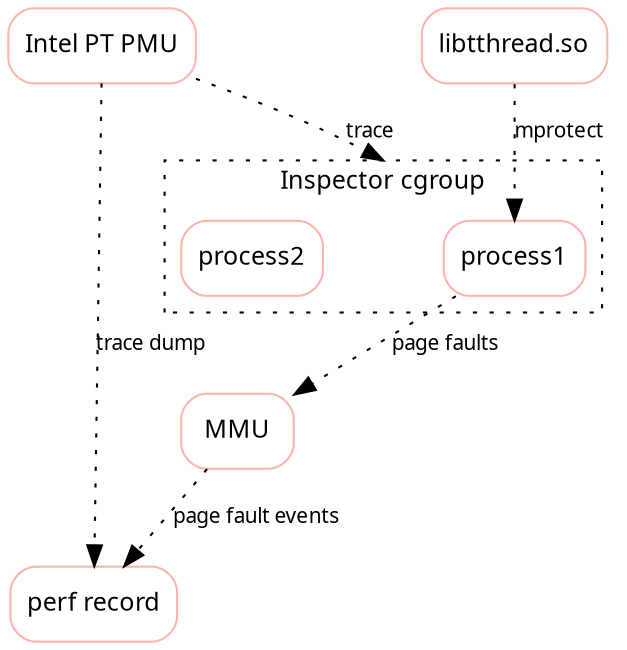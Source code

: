digraph architecture {
  fontname=Verdana;
  fontsize=12;
  graph [nodesep=0.8,dpi=300];
  compound=true;

  node [shape=box,fontname=Verdana,style=rounded,fontsize=12,color=1,colorscheme=pastel18];
  edge [fontname=Verdana,fontsize=10,color=darkgreen,colorscheme=pastel18,style=dotted];

  subgraph cluster_cgroup {
    process1; process2;
    label="Inspector cgroup";
    graph[style=dotted];
  }

  "libtthread.so" -> "process1" [label="mprotect"];
  "Intel PT PMU" -> process1 [label="trace"] [lhead=cluster_cgroup];
  "process1" -> "MMU" [label="page faults"];
  "MMU" -> "perf record" [label="page fault events"]
  "Intel PT PMU" -> "perf record" [label="trace dump"];
}
